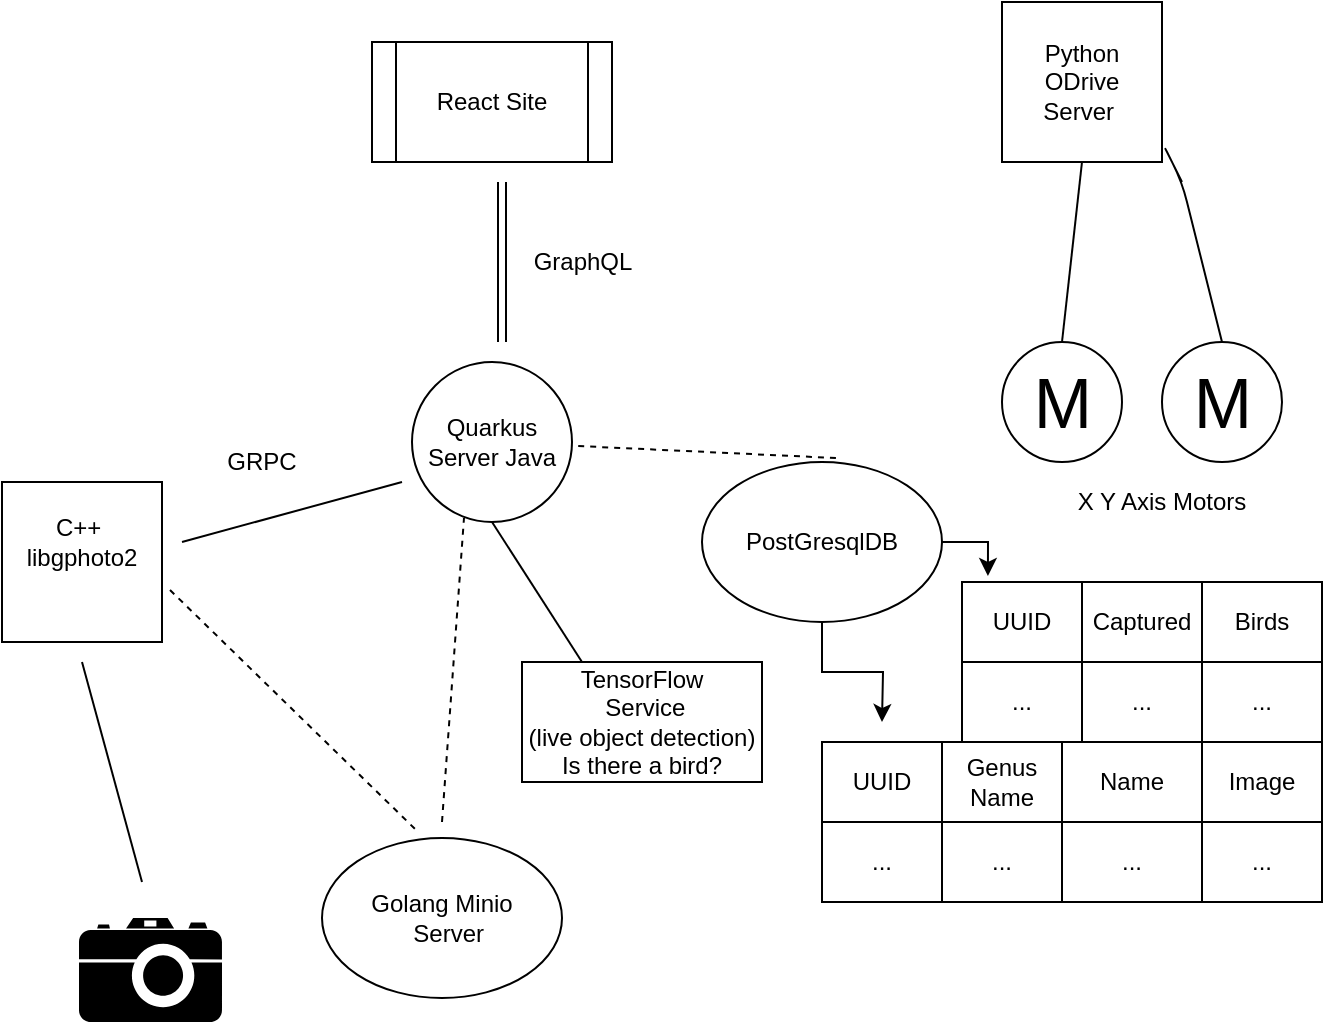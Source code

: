 <mxfile version="13.3.5" type="device"><diagram id="7tcpmhwxsEkcdtEWE9uK" name="Page-1"><mxGraphModel dx="1418" dy="762" grid="1" gridSize="10" guides="1" tooltips="1" connect="1" arrows="1" fold="1" page="1" pageScale="1" pageWidth="850" pageHeight="1100" math="0" shadow="0"><root><mxCell id="0"/><mxCell id="1" parent="0"/><mxCell id="GzLk-CIzZsIqyvsgIFVH-1" value="Quarkus Server Java&lt;br&gt;" style="ellipse;whiteSpace=wrap;html=1;aspect=fixed;" parent="1" vertex="1"><mxGeometry x="385" y="220" width="80" height="80" as="geometry"/></mxCell><mxCell id="GzLk-CIzZsIqyvsgIFVH-2" value="" style="whiteSpace=wrap;html=1;aspect=fixed;" parent="1" vertex="1"><mxGeometry x="180" y="280" width="80" height="80" as="geometry"/></mxCell><mxCell id="GzLk-CIzZsIqyvsgIFVH-3" value="" style="endArrow=none;html=1;" parent="1" edge="1"><mxGeometry width="50" height="50" relative="1" as="geometry"><mxPoint x="250" y="480" as="sourcePoint"/><mxPoint x="220" y="370" as="targetPoint"/><Array as="points"><mxPoint x="220" y="370"/></Array></mxGeometry></mxCell><mxCell id="GzLk-CIzZsIqyvsgIFVH-4" value="React Site" style="shape=process;whiteSpace=wrap;html=1;backgroundOutline=1;" parent="1" vertex="1"><mxGeometry x="365" y="60" width="120" height="60" as="geometry"/></mxCell><mxCell id="GzLk-CIzZsIqyvsgIFVH-5" value="" style="endArrow=none;html=1;" parent="1" edge="1"><mxGeometry width="50" height="50" relative="1" as="geometry"><mxPoint x="380" y="280" as="sourcePoint"/><mxPoint x="270" y="310" as="targetPoint"/><Array as="points"/></mxGeometry></mxCell><mxCell id="GzLk-CIzZsIqyvsgIFVH-6" value="GRPC" style="text;html=1;strokeColor=none;fillColor=none;align=center;verticalAlign=middle;whiteSpace=wrap;rounded=0;" parent="1" vertex="1"><mxGeometry x="290" y="260" width="40" height="20" as="geometry"/></mxCell><mxCell id="GzLk-CIzZsIqyvsgIFVH-7" value="C++&amp;nbsp;&lt;br&gt;libgphoto2" style="text;html=1;strokeColor=none;fillColor=none;align=center;verticalAlign=middle;whiteSpace=wrap;rounded=0;" parent="1" vertex="1"><mxGeometry x="200" y="300" width="40" height="20" as="geometry"/></mxCell><mxCell id="GzLk-CIzZsIqyvsgIFVH-8" value="" style="endArrow=none;dashed=1;html=1;exitX=0.558;exitY=-0.025;exitDx=0;exitDy=0;exitPerimeter=0;" parent="1" source="GzLk-CIzZsIqyvsgIFVH-11" target="GzLk-CIzZsIqyvsgIFVH-1" edge="1"><mxGeometry width="50" height="50" relative="1" as="geometry"><mxPoint x="425" y="380" as="sourcePoint"/><mxPoint x="450" y="370" as="targetPoint"/></mxGeometry></mxCell><mxCell id="GzLk-CIzZsIqyvsgIFVH-9" value="Python ODrive Server&amp;nbsp;" style="whiteSpace=wrap;html=1;aspect=fixed;" parent="1" vertex="1"><mxGeometry x="680" y="40" width="80" height="80" as="geometry"/></mxCell><mxCell id="OWq4EXno4G0xBTDxpt5s-67" style="edgeStyle=orthogonalEdgeStyle;rounded=0;orthogonalLoop=1;jettySize=auto;html=1;exitX=0.5;exitY=1;exitDx=0;exitDy=0;" edge="1" parent="1" source="GzLk-CIzZsIqyvsgIFVH-11"><mxGeometry relative="1" as="geometry"><mxPoint x="620" y="400" as="targetPoint"/></mxGeometry></mxCell><mxCell id="OWq4EXno4G0xBTDxpt5s-68" style="edgeStyle=orthogonalEdgeStyle;rounded=0;orthogonalLoop=1;jettySize=auto;html=1;exitX=1;exitY=0.5;exitDx=0;exitDy=0;entryX=0.072;entryY=-0.075;entryDx=0;entryDy=0;entryPerimeter=0;" edge="1" parent="1" source="GzLk-CIzZsIqyvsgIFVH-11" target="OWq4EXno4G0xBTDxpt5s-4"><mxGeometry relative="1" as="geometry"><mxPoint x="730" y="320" as="targetPoint"/></mxGeometry></mxCell><mxCell id="GzLk-CIzZsIqyvsgIFVH-11" value="PostGresqlDB" style="ellipse;whiteSpace=wrap;html=1;" parent="1" vertex="1"><mxGeometry x="530" y="270" width="120" height="80" as="geometry"/></mxCell><mxCell id="GzLk-CIzZsIqyvsgIFVH-12" value="Golang Minio&lt;br&gt;&amp;nbsp; Server" style="ellipse;whiteSpace=wrap;html=1;" parent="1" vertex="1"><mxGeometry x="340" y="458" width="120" height="80" as="geometry"/></mxCell><mxCell id="GzLk-CIzZsIqyvsgIFVH-13" value="" style="endArrow=none;dashed=1;html=1;entryX=0.392;entryY=-0.05;entryDx=0;entryDy=0;entryPerimeter=0;exitX=1.05;exitY=0.675;exitDx=0;exitDy=0;exitPerimeter=0;" parent="1" source="GzLk-CIzZsIqyvsgIFVH-2" target="GzLk-CIzZsIqyvsgIFVH-12" edge="1"><mxGeometry width="50" height="50" relative="1" as="geometry"><mxPoint x="440.0" y="378" as="sourcePoint"/><mxPoint x="508.04" y="310" as="targetPoint"/></mxGeometry></mxCell><mxCell id="GzLk-CIzZsIqyvsgIFVH-14" value="" style="shape=link;html=1;" parent="1" edge="1"><mxGeometry width="50" height="50" relative="1" as="geometry"><mxPoint x="430" y="210" as="sourcePoint"/><mxPoint x="430" y="130" as="targetPoint"/></mxGeometry></mxCell><mxCell id="GzLk-CIzZsIqyvsgIFVH-18" value="" style="shape=mxgraph.signs.tech.camera_2;html=1;fillColor=#000000;strokeColor=none;verticalLabelPosition=bottom;verticalAlign=top;align=center;" parent="1" vertex="1"><mxGeometry x="218.5" y="498" width="71.5" height="52" as="geometry"/></mxCell><mxCell id="GzLk-CIzZsIqyvsgIFVH-19" value="M" style="verticalLabelPosition=middle;shadow=0;dashed=0;align=center;html=1;verticalAlign=middle;strokeWidth=1;shape=ellipse;aspect=fixed;fontSize=35;" parent="1" vertex="1"><mxGeometry x="760" y="210" width="60" height="60" as="geometry"/></mxCell><mxCell id="GzLk-CIzZsIqyvsgIFVH-20" value="M" style="verticalLabelPosition=middle;shadow=0;dashed=0;align=center;html=1;verticalAlign=middle;strokeWidth=1;shape=ellipse;aspect=fixed;fontSize=35;" parent="1" vertex="1"><mxGeometry x="680" y="210" width="60" height="60" as="geometry"/></mxCell><mxCell id="GzLk-CIzZsIqyvsgIFVH-21" value="X Y Axis Motors&lt;br&gt;" style="text;html=1;strokeColor=none;fillColor=none;align=center;verticalAlign=middle;whiteSpace=wrap;rounded=0;" parent="1" vertex="1"><mxGeometry x="710" y="280" width="100" height="20" as="geometry"/></mxCell><mxCell id="GzLk-CIzZsIqyvsgIFVH-22" value="" style="endArrow=none;html=1;exitX=0.5;exitY=0;exitDx=0;exitDy=0;" parent="1" source="GzLk-CIzZsIqyvsgIFVH-20" edge="1"><mxGeometry width="50" height="50" relative="1" as="geometry"><mxPoint x="710" y="200" as="sourcePoint"/><mxPoint x="720" y="120" as="targetPoint"/><Array as="points"><mxPoint x="720" y="120"/></Array></mxGeometry></mxCell><mxCell id="GzLk-CIzZsIqyvsgIFVH-23" value="" style="endArrow=none;html=1;exitX=0.5;exitY=0;exitDx=0;exitDy=0;" parent="1" source="GzLk-CIzZsIqyvsgIFVH-19" edge="1"><mxGeometry width="50" height="50" relative="1" as="geometry"><mxPoint x="760" y="190" as="sourcePoint"/><mxPoint x="770" y="130" as="targetPoint"/><Array as="points"><mxPoint x="770" y="130"/><mxPoint x="760" y="110"/></Array></mxGeometry></mxCell><mxCell id="GzLk-CIzZsIqyvsgIFVH-24" value="" style="endArrow=none;html=1;exitX=0.25;exitY=0;exitDx=0;exitDy=0;" parent="1" edge="1" source="GzLk-CIzZsIqyvsgIFVH-25"><mxGeometry width="50" height="50" relative="1" as="geometry"><mxPoint x="425" y="470" as="sourcePoint"/><mxPoint x="425" y="300" as="targetPoint"/></mxGeometry></mxCell><mxCell id="GzLk-CIzZsIqyvsgIFVH-25" value="TensorFlow&lt;br&gt;&amp;nbsp;Service&lt;br&gt;(live object detection)&lt;br&gt;Is there a bird?" style="rounded=0;whiteSpace=wrap;html=1;" parent="1" vertex="1"><mxGeometry x="440" y="370" width="120" height="60" as="geometry"/></mxCell><mxCell id="OWq4EXno4G0xBTDxpt5s-2" value="GraphQL&lt;br&gt;" style="text;html=1;align=center;verticalAlign=middle;resizable=0;points=[];autosize=1;" vertex="1" parent="1"><mxGeometry x="440" y="160" width="60" height="20" as="geometry"/></mxCell><mxCell id="OWq4EXno4G0xBTDxpt5s-3" value="" style="shape=table;html=1;whiteSpace=wrap;startSize=0;container=1;collapsible=0;childLayout=tableLayout;" vertex="1" parent="1"><mxGeometry x="660" y="330" width="180" height="80" as="geometry"/></mxCell><mxCell id="OWq4EXno4G0xBTDxpt5s-4" value="" style="shape=partialRectangle;html=1;whiteSpace=wrap;collapsible=0;dropTarget=0;pointerEvents=0;fillColor=none;top=0;left=0;bottom=0;right=0;points=[[0,0.5],[1,0.5]];portConstraint=eastwest;" vertex="1" parent="OWq4EXno4G0xBTDxpt5s-3"><mxGeometry width="180" height="40" as="geometry"/></mxCell><mxCell id="OWq4EXno4G0xBTDxpt5s-5" value="UUID&lt;br&gt;" style="shape=partialRectangle;html=1;whiteSpace=wrap;connectable=0;fillColor=none;top=0;left=0;bottom=0;right=0;overflow=hidden;" vertex="1" parent="OWq4EXno4G0xBTDxpt5s-4"><mxGeometry width="60" height="40" as="geometry"/></mxCell><mxCell id="OWq4EXno4G0xBTDxpt5s-6" value="Captured" style="shape=partialRectangle;html=1;whiteSpace=wrap;connectable=0;fillColor=none;top=0;left=0;bottom=0;right=0;overflow=hidden;" vertex="1" parent="OWq4EXno4G0xBTDxpt5s-4"><mxGeometry x="60" width="60" height="40" as="geometry"/></mxCell><mxCell id="OWq4EXno4G0xBTDxpt5s-7" value="Birds&lt;br&gt;" style="shape=partialRectangle;html=1;whiteSpace=wrap;connectable=0;fillColor=none;top=0;left=0;bottom=0;right=0;overflow=hidden;" vertex="1" parent="OWq4EXno4G0xBTDxpt5s-4"><mxGeometry x="120" width="60" height="40" as="geometry"/></mxCell><mxCell id="OWq4EXno4G0xBTDxpt5s-8" value="" style="shape=partialRectangle;html=1;whiteSpace=wrap;collapsible=0;dropTarget=0;pointerEvents=0;fillColor=none;top=0;left=0;bottom=0;right=0;points=[[0,0.5],[1,0.5]];portConstraint=eastwest;" vertex="1" parent="OWq4EXno4G0xBTDxpt5s-3"><mxGeometry y="40" width="180" height="40" as="geometry"/></mxCell><mxCell id="OWq4EXno4G0xBTDxpt5s-9" value="...&lt;br&gt;" style="shape=partialRectangle;html=1;whiteSpace=wrap;connectable=0;fillColor=none;top=0;left=0;bottom=0;right=0;overflow=hidden;" vertex="1" parent="OWq4EXno4G0xBTDxpt5s-8"><mxGeometry width="60" height="40" as="geometry"/></mxCell><mxCell id="OWq4EXno4G0xBTDxpt5s-10" value="..." style="shape=partialRectangle;html=1;whiteSpace=wrap;connectable=0;fillColor=none;top=0;left=0;bottom=0;right=0;overflow=hidden;" vertex="1" parent="OWq4EXno4G0xBTDxpt5s-8"><mxGeometry x="60" width="60" height="40" as="geometry"/></mxCell><mxCell id="OWq4EXno4G0xBTDxpt5s-11" value="..." style="shape=partialRectangle;html=1;whiteSpace=wrap;connectable=0;fillColor=none;top=0;left=0;bottom=0;right=0;overflow=hidden;" vertex="1" parent="OWq4EXno4G0xBTDxpt5s-8"><mxGeometry x="120" width="60" height="40" as="geometry"/></mxCell><mxCell id="OWq4EXno4G0xBTDxpt5s-48" value="" style="endArrow=none;dashed=1;html=1;entryX=0.325;entryY=0.975;entryDx=0;entryDy=0;entryPerimeter=0;" edge="1" parent="1" target="GzLk-CIzZsIqyvsgIFVH-1"><mxGeometry width="50" height="50" relative="1" as="geometry"><mxPoint x="400" y="450" as="sourcePoint"/><mxPoint x="339.996" y="353.869" as="targetPoint"/></mxGeometry></mxCell><mxCell id="OWq4EXno4G0xBTDxpt5s-16" value="" style="shape=table;html=1;whiteSpace=wrap;startSize=0;container=1;collapsible=0;childLayout=tableLayout;" vertex="1" parent="1"><mxGeometry x="590" y="410" width="190" height="80" as="geometry"/></mxCell><mxCell id="OWq4EXno4G0xBTDxpt5s-17" value="" style="shape=partialRectangle;html=1;whiteSpace=wrap;collapsible=0;dropTarget=0;pointerEvents=0;fillColor=none;top=0;left=0;bottom=0;right=0;points=[[0,0.5],[1,0.5]];portConstraint=eastwest;" vertex="1" parent="OWq4EXno4G0xBTDxpt5s-16"><mxGeometry width="190" height="40" as="geometry"/></mxCell><mxCell id="OWq4EXno4G0xBTDxpt5s-18" value="UUID&lt;br&gt;" style="shape=partialRectangle;html=1;whiteSpace=wrap;connectable=0;fillColor=none;top=0;left=0;bottom=0;right=0;overflow=hidden;" vertex="1" parent="OWq4EXno4G0xBTDxpt5s-17"><mxGeometry width="60" height="40" as="geometry"/></mxCell><mxCell id="OWq4EXno4G0xBTDxpt5s-19" value="Genus Name&lt;br&gt;" style="shape=partialRectangle;html=1;whiteSpace=wrap;connectable=0;fillColor=none;top=0;left=0;bottom=0;right=0;overflow=hidden;" vertex="1" parent="OWq4EXno4G0xBTDxpt5s-17"><mxGeometry x="60" width="60" height="40" as="geometry"/></mxCell><mxCell id="OWq4EXno4G0xBTDxpt5s-20" value="Name&lt;br&gt;" style="shape=partialRectangle;html=1;whiteSpace=wrap;connectable=0;fillColor=none;top=0;left=0;bottom=0;right=0;overflow=hidden;" vertex="1" parent="OWq4EXno4G0xBTDxpt5s-17"><mxGeometry x="120" width="70" height="40" as="geometry"/></mxCell><mxCell id="OWq4EXno4G0xBTDxpt5s-21" value="" style="shape=partialRectangle;html=1;whiteSpace=wrap;collapsible=0;dropTarget=0;pointerEvents=0;fillColor=none;top=0;left=0;bottom=0;right=0;points=[[0,0.5],[1,0.5]];portConstraint=eastwest;" vertex="1" parent="OWq4EXno4G0xBTDxpt5s-16"><mxGeometry y="40" width="190" height="40" as="geometry"/></mxCell><mxCell id="OWq4EXno4G0xBTDxpt5s-22" value="...&lt;br&gt;" style="shape=partialRectangle;html=1;whiteSpace=wrap;connectable=0;fillColor=none;top=0;left=0;bottom=0;right=0;overflow=hidden;" vertex="1" parent="OWq4EXno4G0xBTDxpt5s-21"><mxGeometry width="60" height="40" as="geometry"/></mxCell><mxCell id="OWq4EXno4G0xBTDxpt5s-23" value="..." style="shape=partialRectangle;html=1;whiteSpace=wrap;connectable=0;fillColor=none;top=0;left=0;bottom=0;right=0;overflow=hidden;" vertex="1" parent="OWq4EXno4G0xBTDxpt5s-21"><mxGeometry x="60" width="60" height="40" as="geometry"/></mxCell><mxCell id="OWq4EXno4G0xBTDxpt5s-24" value="..." style="shape=partialRectangle;html=1;whiteSpace=wrap;connectable=0;fillColor=none;top=0;left=0;bottom=0;right=0;overflow=hidden;" vertex="1" parent="OWq4EXno4G0xBTDxpt5s-21"><mxGeometry x="120" width="70" height="40" as="geometry"/></mxCell><mxCell id="OWq4EXno4G0xBTDxpt5s-63" value="Image" style="rounded=0;whiteSpace=wrap;html=1;strokeColor=#000000;strokeWidth=1;fillColor=#FFFFFF;" vertex="1" parent="1"><mxGeometry x="780" y="410" width="60" height="40" as="geometry"/></mxCell><mxCell id="OWq4EXno4G0xBTDxpt5s-66" value="..." style="rounded=0;whiteSpace=wrap;html=1;strokeColor=#000000;strokeWidth=1;fillColor=#FFFFFF;" vertex="1" parent="1"><mxGeometry x="780" y="450" width="60" height="40" as="geometry"/></mxCell></root></mxGraphModel></diagram></mxfile>